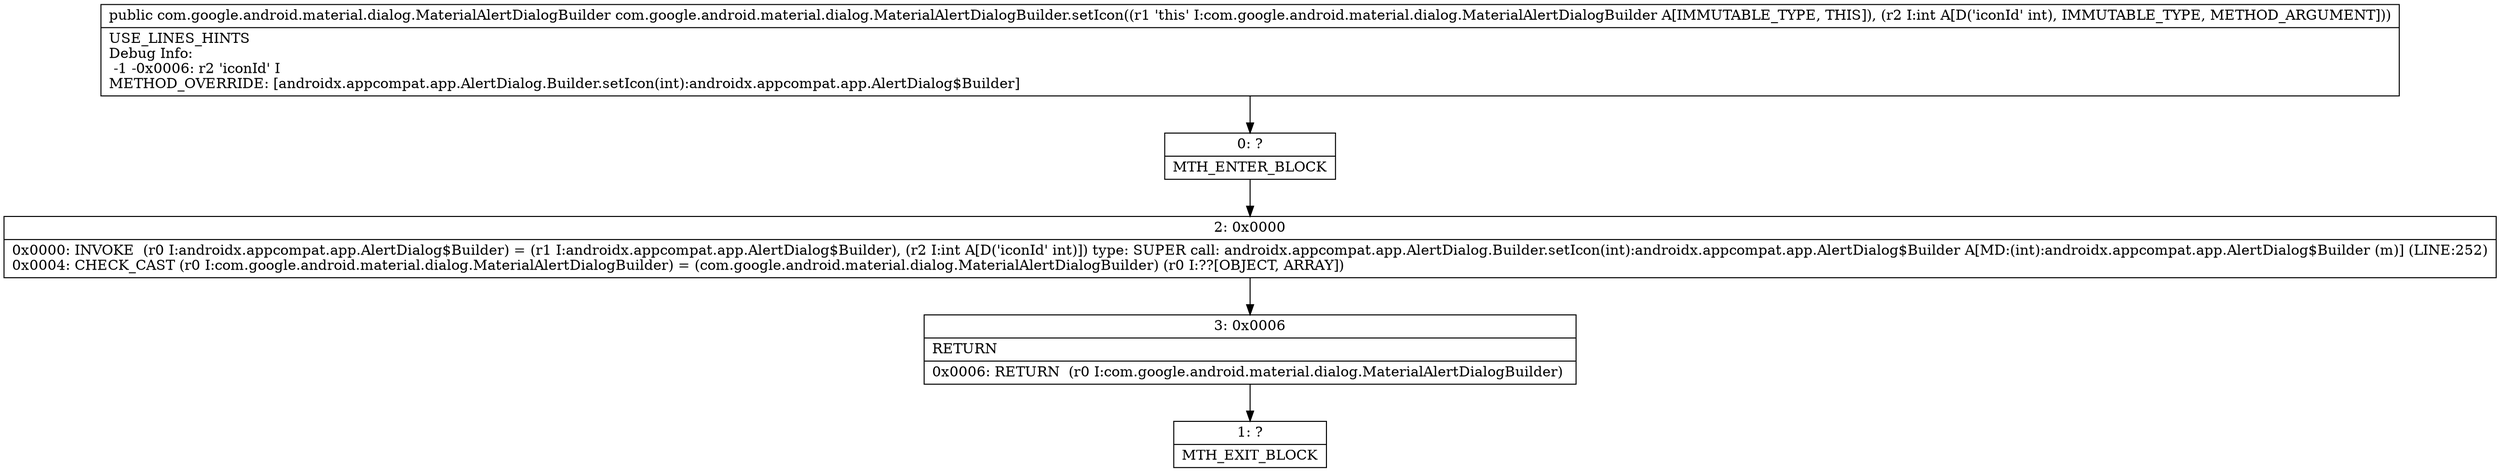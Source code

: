 digraph "CFG forcom.google.android.material.dialog.MaterialAlertDialogBuilder.setIcon(I)Lcom\/google\/android\/material\/dialog\/MaterialAlertDialogBuilder;" {
Node_0 [shape=record,label="{0\:\ ?|MTH_ENTER_BLOCK\l}"];
Node_2 [shape=record,label="{2\:\ 0x0000|0x0000: INVOKE  (r0 I:androidx.appcompat.app.AlertDialog$Builder) = (r1 I:androidx.appcompat.app.AlertDialog$Builder), (r2 I:int A[D('iconId' int)]) type: SUPER call: androidx.appcompat.app.AlertDialog.Builder.setIcon(int):androidx.appcompat.app.AlertDialog$Builder A[MD:(int):androidx.appcompat.app.AlertDialog$Builder (m)] (LINE:252)\l0x0004: CHECK_CAST (r0 I:com.google.android.material.dialog.MaterialAlertDialogBuilder) = (com.google.android.material.dialog.MaterialAlertDialogBuilder) (r0 I:??[OBJECT, ARRAY]) \l}"];
Node_3 [shape=record,label="{3\:\ 0x0006|RETURN\l|0x0006: RETURN  (r0 I:com.google.android.material.dialog.MaterialAlertDialogBuilder) \l}"];
Node_1 [shape=record,label="{1\:\ ?|MTH_EXIT_BLOCK\l}"];
MethodNode[shape=record,label="{public com.google.android.material.dialog.MaterialAlertDialogBuilder com.google.android.material.dialog.MaterialAlertDialogBuilder.setIcon((r1 'this' I:com.google.android.material.dialog.MaterialAlertDialogBuilder A[IMMUTABLE_TYPE, THIS]), (r2 I:int A[D('iconId' int), IMMUTABLE_TYPE, METHOD_ARGUMENT]))  | USE_LINES_HINTS\lDebug Info:\l  \-1 \-0x0006: r2 'iconId' I\lMETHOD_OVERRIDE: [androidx.appcompat.app.AlertDialog.Builder.setIcon(int):androidx.appcompat.app.AlertDialog$Builder]\l}"];
MethodNode -> Node_0;Node_0 -> Node_2;
Node_2 -> Node_3;
Node_3 -> Node_1;
}

